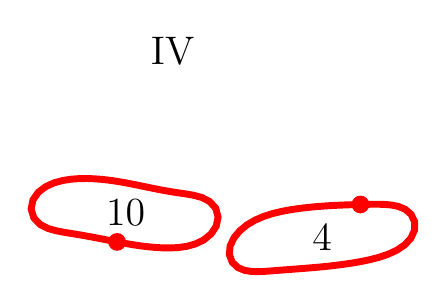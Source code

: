 \begin{tikzpicture}[scale=1.0]

\begin{axis}[
  xmin = -10,
  xmax = 2,
  ymin = -2.45,
  ymax = 2.45,
  scale only axis,
  axis equal image,
  hide axis,
  title = {\Large{IV}}
  ]

\addplot [mark=none,red,line width=2.5] table{
-5.004e+00 -2.855e-01
-4.948e+00 -2.961e-01
-4.887e+00 -3.071e-01
-4.82e+00 -3.191e-01
-4.742e+00 -3.321e-01
-4.654e+00 -3.459e-01
-4.555e+00 -3.599e-01
-4.444e+00 -3.732e-01
-4.322e+00 -3.848e-01
-4.19e+00 -3.928e-01
-4.049e+00 -3.948e-01
-3.9e+00 -3.874e-01
-3.745e+00 -3.654e-01
-3.589e+00 -3.222e-01
-3.439e+00 -2.502e-01
-3.308e+00 -1.438e-01
-3.213e+00 -2.486e-03
-3.179e+00 1.635e-01
-3.223e+00 3.252e-01
-3.335e+00 4.469e-01
-3.479e+00 5.194e-01
-3.63e+00 5.589e-01
-3.778e+00 5.837e-01
-3.918e+00 6.043e-01
-4.048e+00 6.248e-01
-4.169e+00 6.458e-01
-4.278e+00 6.666e-01
-4.377e+00 6.863e-01
-4.464e+00 7.043e-01
-4.541e+00 7.203e-01
-4.608e+00 7.343e-01
-4.668e+00 7.466e-01
-4.724e+00 7.579e-01
-4.78e+00 7.689e-01
-4.841e+00 7.803e-01
-4.909e+00 7.926e-01
-4.986e+00 8.056e-01
-5.074e+00 8.192e-01
-5.173e+00 8.325e-01
-5.284e+00 8.447e-01
-5.406e+00 8.543e-01
-5.538e+00 8.597e-01
-5.68e+00 8.588e-01
-5.829e+00 8.485e-01
-5.983e+00 8.248e-01
-6.14e+00 7.824e-01
-6.291e+00 7.143e-01
-6.426e+00 6.127e-01
-6.524e+00 4.738e-01
-6.557e+00 3.077e-01
-6.508e+00 1.475e-01
-6.393e+00 2.836e-02
-6.249e+00 -4.387e-02
-6.098e+00 -8.561e-02
-5.951e+00 -1.133e-01
-5.811e+00 -1.361e-01
-5.681e+00 -1.576e-01
-5.561e+00 -1.786e-01
-5.451e+00 -1.987e-01
-5.352e+00 -2.176e-01
-5.265e+00 -2.346e-01
-5.188e+00 -2.498e-01
-5.12e+00 -2.63e-01
-5.06e+00 -2.748e-01
-5.004e+00 -2.855e-01
};

\addplot [mark=none,red,line width=2.5] table{
-6.071e-01 3.91e-01
-6.642e-01 3.896e-01
-7.254e-01 3.879e-01
-7.942e-01 3.858e-01
-8.725e-01 3.83e-01
-9.616e-01 3.795e-01
-1.062e+00 3.748e-01
-1.173e+00 3.687e-01
-1.295e+00 3.606e-01
-1.427e+00 3.5e-01
-1.567e+00 3.364e-01
-1.716e+00 3.187e-01
-1.871e+00 2.959e-01
-2.03e+00 2.663e-01
-2.192e+00 2.274e-01
-2.353e+00 1.761e-01
-2.51e+00 1.088e-01
-2.657e+00 2.229e-02
-2.787e+00 -8.499e-02
-2.893e+00 -2.128e-01
-2.962e+00 -3.587e-01
-2.976e+00 -5.134e-01
-2.924e+00 -6.521e-01
-2.822e+00 -7.485e-01
-2.701e+00 -7.993e-01
-2.581e+00 -8.19e-01
-2.469e+00 -8.226e-01
-2.369e+00 -8.193e-01
-2.28e+00 -8.137e-01
-2.202e+00 -8.079e-01
-2.133e+00 -8.024e-01
-2.072e+00 -7.976e-01
-2.015e+00 -7.931e-01
-1.958e+00 -7.887e-01
-1.897e+00 -7.841e-01
-1.829e+00 -7.789e-01
-1.75e+00 -7.731e-01
-1.662e+00 -7.663e-01
-1.562e+00 -7.584e-01
-1.45e+00 -7.491e-01
-1.329e+00 -7.38e-01
-1.197e+00 -7.248e-01
-1.057e+00 -7.089e-01
-9.086e-01 -6.899e-01
-7.54e-01 -6.67e-01
-5.943e-01 -6.393e-01
-4.315e-01 -6.052e-01
-2.677e-01 -5.625e-01
-1.061e-01 -5.076e-01
4.876e-02 -4.36e-01
1.893e-01 -3.421e-01
3.027e-01 -2.211e-01
3.699e-01 -7.471e-02
3.717e-01 8.031e-02
3.072e-01 2.136e-01
2.0e-01 3.045e-01
7.832e-02 3.554e-01
-4.122e-02 3.8e-01
-1.522e-01 3.905e-01
-2.524e-01 3.943e-01
-3.415e-01 3.95e-01
-4.199e-01 3.945e-01
-4.887e-01 3.935e-01
-5.5e-01 3.923e-01
-6.071e-01 3.91e-01
};

\addplot [only marks,mark=*,red,mark size = 3pt] table{
-5.004e+00 -2.855e-01
-6.071e-01 3.91e-01
};

\node [below] at (axis cs:  -1.3,  0.2) {\Large{4}};
\node [below] at (axis cs:  -4.85,  0.65) {\Large{10}};

\end{axis}

\end{tikzpicture}



